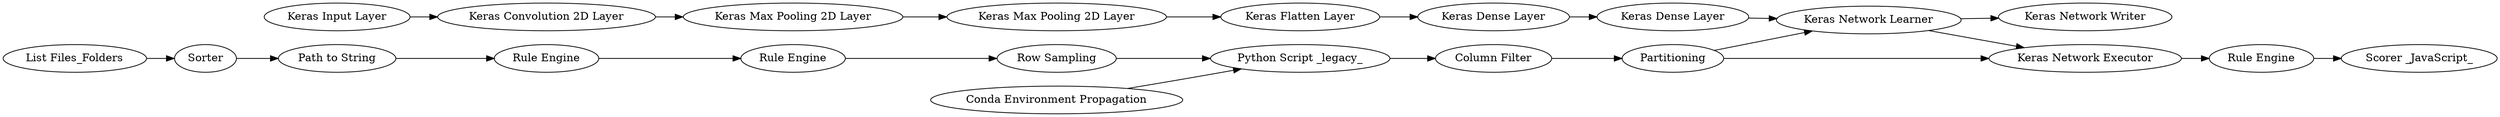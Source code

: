 digraph {
	"-5253048131242894880_319" [label="Rule Engine"]
	"-5253048131242894880_337" [label="Keras Max Pooling 2D Layer"]
	"-5253048131242894880_334" [label="Keras Max Pooling 2D Layer"]
	"-5253048131242894880_343" [label="Scorer _JavaScript_"]
	"-5253048131242894880_344" [label="Keras Network Writer"]
	"-5253048131242894880_340" [label="Keras Dense Layer"]
	"-5253048131242894880_2" [label="List Files_Folders"]
	"-5253048131242894880_333" [label="Keras Convolution 2D Layer"]
	"-5253048131242894880_332" [label="Keras Input Layer"]
	"-5253048131242894880_288" [label="Rule Engine"]
	"-5253048131242894880_342" [label="Keras Network Executor"]
	"-5253048131242894880_321" [label="Column Filter"]
	"-5253048131242894880_318" [label=Partitioning]
	"-5253048131242894880_315" [label=Sorter]
	"-5253048131242894880_338" [label="Keras Flatten Layer"]
	"-5253048131242894880_5" [label="Path to String"]
	"-5253048131242894880_316" [label="Row Sampling"]
	"-5253048131242894880_345" [label="Conda Environment Propagation"]
	"-5253048131242894880_317" [label="Rule Engine"]
	"-5253048131242894880_354" [label="Python Script _legacy_"]
	"-5253048131242894880_339" [label="Keras Dense Layer"]
	"-5253048131242894880_341" [label="Keras Network Learner"]
	"-5253048131242894880_288" -> "-5253048131242894880_317"
	"-5253048131242894880_332" -> "-5253048131242894880_333"
	"-5253048131242894880_316" -> "-5253048131242894880_354"
	"-5253048131242894880_338" -> "-5253048131242894880_339"
	"-5253048131242894880_318" -> "-5253048131242894880_341"
	"-5253048131242894880_317" -> "-5253048131242894880_316"
	"-5253048131242894880_341" -> "-5253048131242894880_344"
	"-5253048131242894880_2" -> "-5253048131242894880_315"
	"-5253048131242894880_334" -> "-5253048131242894880_337"
	"-5253048131242894880_333" -> "-5253048131242894880_334"
	"-5253048131242894880_5" -> "-5253048131242894880_288"
	"-5253048131242894880_342" -> "-5253048131242894880_319"
	"-5253048131242894880_340" -> "-5253048131242894880_341"
	"-5253048131242894880_318" -> "-5253048131242894880_342"
	"-5253048131242894880_321" -> "-5253048131242894880_318"
	"-5253048131242894880_354" -> "-5253048131242894880_321"
	"-5253048131242894880_337" -> "-5253048131242894880_338"
	"-5253048131242894880_345" -> "-5253048131242894880_354"
	"-5253048131242894880_319" -> "-5253048131242894880_343"
	"-5253048131242894880_315" -> "-5253048131242894880_5"
	"-5253048131242894880_339" -> "-5253048131242894880_340"
	"-5253048131242894880_341" -> "-5253048131242894880_342"
	rankdir=LR
}
